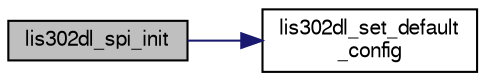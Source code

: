 digraph "lis302dl_spi_init"
{
  edge [fontname="FreeSans",fontsize="10",labelfontname="FreeSans",labelfontsize="10"];
  node [fontname="FreeSans",fontsize="10",shape=record];
  rankdir="LR";
  Node1 [label="lis302dl_spi_init",height=0.2,width=0.4,color="black", fillcolor="grey75", style="filled", fontcolor="black"];
  Node1 -> Node2 [color="midnightblue",fontsize="10",style="solid",fontname="FreeSans"];
  Node2 [label="lis302dl_set_default\l_config",height=0.2,width=0.4,color="black", fillcolor="white", style="filled",URL="$lis302dl_8h.html#a13ce2c47bf9a6b9dd5c20fdbfbd0cbd1"];
}
